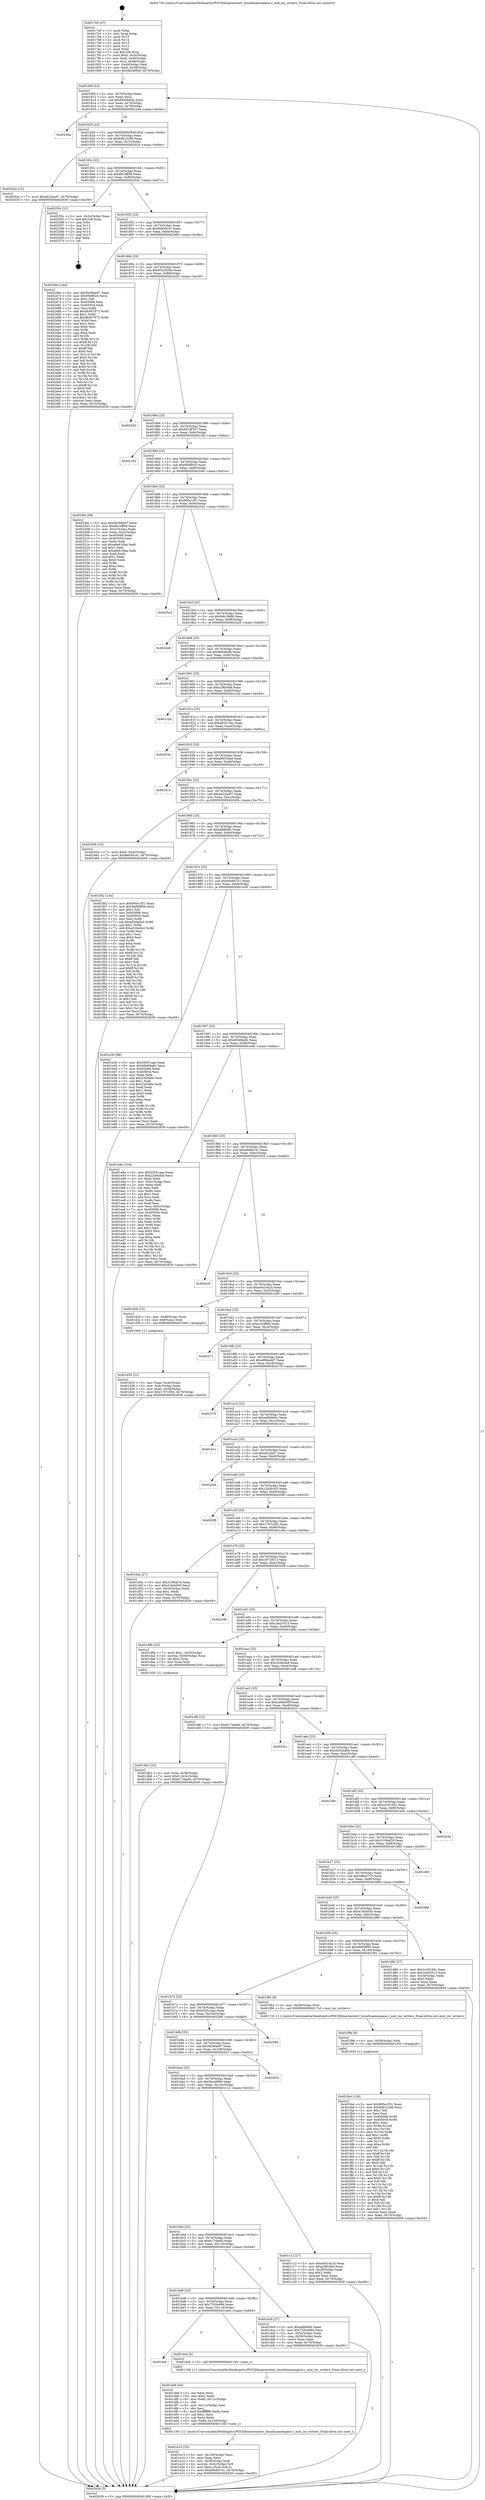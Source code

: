 digraph "0x4017e0" {
  label = "0x4017e0 (/mnt/c/Users/mathe/Desktop/tcc/POCII/binaries/extr_linuxfsnamespace.c_mnt_inc_writers_Final-ollvm.out::main(0))"
  labelloc = "t"
  node[shape=record]

  Entry [label="",width=0.3,height=0.3,shape=circle,fillcolor=black,style=filled]
  "0x40180f" [label="{
     0x40180f [23]\l
     | [instrs]\l
     &nbsp;&nbsp;0x40180f \<+3\>: mov -0x70(%rbp),%eax\l
     &nbsp;&nbsp;0x401812 \<+2\>: mov %eax,%ecx\l
     &nbsp;&nbsp;0x401814 \<+6\>: sub $0x845bb8d2,%ecx\l
     &nbsp;&nbsp;0x40181a \<+3\>: mov %eax,-0x74(%rbp)\l
     &nbsp;&nbsp;0x40181d \<+3\>: mov %ecx,-0x78(%rbp)\l
     &nbsp;&nbsp;0x401820 \<+6\>: je 000000000040244a \<main+0xc6a\>\l
  }"]
  "0x40244a" [label="{
     0x40244a\l
  }", style=dashed]
  "0x401826" [label="{
     0x401826 [22]\l
     | [instrs]\l
     &nbsp;&nbsp;0x401826 \<+5\>: jmp 000000000040182b \<main+0x4b\>\l
     &nbsp;&nbsp;0x40182b \<+3\>: mov -0x74(%rbp),%eax\l
     &nbsp;&nbsp;0x40182e \<+5\>: sub $0x84912c99,%eax\l
     &nbsp;&nbsp;0x401833 \<+3\>: mov %eax,-0x7c(%rbp)\l
     &nbsp;&nbsp;0x401836 \<+6\>: je 000000000040202e \<main+0x84e\>\l
  }"]
  Exit [label="",width=0.3,height=0.3,shape=circle,fillcolor=black,style=filled,peripheries=2]
  "0x40202e" [label="{
     0x40202e [12]\l
     | [instrs]\l
     &nbsp;&nbsp;0x40202e \<+7\>: movl $0xab22aa97,-0x70(%rbp)\l
     &nbsp;&nbsp;0x402035 \<+5\>: jmp 0000000000402639 \<main+0xe59\>\l
  }"]
  "0x40183c" [label="{
     0x40183c [22]\l
     | [instrs]\l
     &nbsp;&nbsp;0x40183c \<+5\>: jmp 0000000000401841 \<main+0x61\>\l
     &nbsp;&nbsp;0x401841 \<+3\>: mov -0x74(%rbp),%eax\l
     &nbsp;&nbsp;0x401844 \<+5\>: sub $0x8b1dff38,%eax\l
     &nbsp;&nbsp;0x401849 \<+3\>: mov %eax,-0x80(%rbp)\l
     &nbsp;&nbsp;0x40184c \<+6\>: je 000000000040255c \<main+0xd7c\>\l
  }"]
  "0x401fa4" [label="{
     0x401fa4 [138]\l
     | [instrs]\l
     &nbsp;&nbsp;0x401fa4 \<+5\>: mov $0x995e1f51,%eax\l
     &nbsp;&nbsp;0x401fa9 \<+5\>: mov $0x84912c99,%ecx\l
     &nbsp;&nbsp;0x401fae \<+2\>: mov $0x1,%dl\l
     &nbsp;&nbsp;0x401fb0 \<+2\>: xor %esi,%esi\l
     &nbsp;&nbsp;0x401fb2 \<+8\>: mov 0x405068,%r8d\l
     &nbsp;&nbsp;0x401fba \<+8\>: mov 0x405054,%r9d\l
     &nbsp;&nbsp;0x401fc2 \<+3\>: sub $0x1,%esi\l
     &nbsp;&nbsp;0x401fc5 \<+3\>: mov %r8d,%r10d\l
     &nbsp;&nbsp;0x401fc8 \<+3\>: add %esi,%r10d\l
     &nbsp;&nbsp;0x401fcb \<+4\>: imul %r10d,%r8d\l
     &nbsp;&nbsp;0x401fcf \<+4\>: and $0x1,%r8d\l
     &nbsp;&nbsp;0x401fd3 \<+4\>: cmp $0x0,%r8d\l
     &nbsp;&nbsp;0x401fd7 \<+4\>: sete %r11b\l
     &nbsp;&nbsp;0x401fdb \<+4\>: cmp $0xa,%r9d\l
     &nbsp;&nbsp;0x401fdf \<+3\>: setl %bl\l
     &nbsp;&nbsp;0x401fe2 \<+3\>: mov %r11b,%r14b\l
     &nbsp;&nbsp;0x401fe5 \<+4\>: xor $0xff,%r14b\l
     &nbsp;&nbsp;0x401fe9 \<+3\>: mov %bl,%r15b\l
     &nbsp;&nbsp;0x401fec \<+4\>: xor $0xff,%r15b\l
     &nbsp;&nbsp;0x401ff0 \<+3\>: xor $0x0,%dl\l
     &nbsp;&nbsp;0x401ff3 \<+3\>: mov %r14b,%r12b\l
     &nbsp;&nbsp;0x401ff6 \<+4\>: and $0x0,%r12b\l
     &nbsp;&nbsp;0x401ffa \<+3\>: and %dl,%r11b\l
     &nbsp;&nbsp;0x401ffd \<+3\>: mov %r15b,%r13b\l
     &nbsp;&nbsp;0x402000 \<+4\>: and $0x0,%r13b\l
     &nbsp;&nbsp;0x402004 \<+2\>: and %dl,%bl\l
     &nbsp;&nbsp;0x402006 \<+3\>: or %r11b,%r12b\l
     &nbsp;&nbsp;0x402009 \<+3\>: or %bl,%r13b\l
     &nbsp;&nbsp;0x40200c \<+3\>: xor %r13b,%r12b\l
     &nbsp;&nbsp;0x40200f \<+3\>: or %r15b,%r14b\l
     &nbsp;&nbsp;0x402012 \<+4\>: xor $0xff,%r14b\l
     &nbsp;&nbsp;0x402016 \<+3\>: or $0x0,%dl\l
     &nbsp;&nbsp;0x402019 \<+3\>: and %dl,%r14b\l
     &nbsp;&nbsp;0x40201c \<+3\>: or %r14b,%r12b\l
     &nbsp;&nbsp;0x40201f \<+4\>: test $0x1,%r12b\l
     &nbsp;&nbsp;0x402023 \<+3\>: cmovne %ecx,%eax\l
     &nbsp;&nbsp;0x402026 \<+3\>: mov %eax,-0x70(%rbp)\l
     &nbsp;&nbsp;0x402029 \<+5\>: jmp 0000000000402639 \<main+0xe59\>\l
  }"]
  "0x40255c" [label="{
     0x40255c [21]\l
     | [instrs]\l
     &nbsp;&nbsp;0x40255c \<+3\>: mov -0x2c(%rbp),%eax\l
     &nbsp;&nbsp;0x40255f \<+7\>: add $0x108,%rsp\l
     &nbsp;&nbsp;0x402566 \<+1\>: pop %rbx\l
     &nbsp;&nbsp;0x402567 \<+2\>: pop %r12\l
     &nbsp;&nbsp;0x402569 \<+2\>: pop %r13\l
     &nbsp;&nbsp;0x40256b \<+2\>: pop %r14\l
     &nbsp;&nbsp;0x40256d \<+2\>: pop %r15\l
     &nbsp;&nbsp;0x40256f \<+1\>: pop %rbp\l
     &nbsp;&nbsp;0x402570 \<+1\>: ret\l
  }"]
  "0x401852" [label="{
     0x401852 [25]\l
     | [instrs]\l
     &nbsp;&nbsp;0x401852 \<+5\>: jmp 0000000000401857 \<main+0x77\>\l
     &nbsp;&nbsp;0x401857 \<+3\>: mov -0x74(%rbp),%eax\l
     &nbsp;&nbsp;0x40185a \<+5\>: sub $0x8e930c41,%eax\l
     &nbsp;&nbsp;0x40185f \<+6\>: mov %eax,-0x84(%rbp)\l
     &nbsp;&nbsp;0x401865 \<+6\>: je 000000000040246e \<main+0xc8e\>\l
  }"]
  "0x401f9b" [label="{
     0x401f9b [9]\l
     | [instrs]\l
     &nbsp;&nbsp;0x401f9b \<+4\>: mov -0x58(%rbp),%rdi\l
     &nbsp;&nbsp;0x401f9f \<+5\>: call 0000000000401030 \<free@plt\>\l
     | [calls]\l
     &nbsp;&nbsp;0x401030 \{1\} (unknown)\l
  }"]
  "0x40246e" [label="{
     0x40246e [144]\l
     | [instrs]\l
     &nbsp;&nbsp;0x40246e \<+5\>: mov $0x5b584e97,%eax\l
     &nbsp;&nbsp;0x402473 \<+5\>: mov $0x95bff3c0,%ecx\l
     &nbsp;&nbsp;0x402478 \<+2\>: mov $0x1,%dl\l
     &nbsp;&nbsp;0x40247a \<+7\>: mov 0x405068,%esi\l
     &nbsp;&nbsp;0x402481 \<+7\>: mov 0x405054,%edi\l
     &nbsp;&nbsp;0x402488 \<+3\>: mov %esi,%r8d\l
     &nbsp;&nbsp;0x40248b \<+7\>: add $0x9b567973,%r8d\l
     &nbsp;&nbsp;0x402492 \<+4\>: sub $0x1,%r8d\l
     &nbsp;&nbsp;0x402496 \<+7\>: sub $0x9b567973,%r8d\l
     &nbsp;&nbsp;0x40249d \<+4\>: imul %r8d,%esi\l
     &nbsp;&nbsp;0x4024a1 \<+3\>: and $0x1,%esi\l
     &nbsp;&nbsp;0x4024a4 \<+3\>: cmp $0x0,%esi\l
     &nbsp;&nbsp;0x4024a7 \<+4\>: sete %r9b\l
     &nbsp;&nbsp;0x4024ab \<+3\>: cmp $0xa,%edi\l
     &nbsp;&nbsp;0x4024ae \<+4\>: setl %r10b\l
     &nbsp;&nbsp;0x4024b2 \<+3\>: mov %r9b,%r11b\l
     &nbsp;&nbsp;0x4024b5 \<+4\>: xor $0xff,%r11b\l
     &nbsp;&nbsp;0x4024b9 \<+3\>: mov %r10b,%bl\l
     &nbsp;&nbsp;0x4024bc \<+3\>: xor $0xff,%bl\l
     &nbsp;&nbsp;0x4024bf \<+3\>: xor $0x0,%dl\l
     &nbsp;&nbsp;0x4024c2 \<+3\>: mov %r11b,%r14b\l
     &nbsp;&nbsp;0x4024c5 \<+4\>: and $0x0,%r14b\l
     &nbsp;&nbsp;0x4024c9 \<+3\>: and %dl,%r9b\l
     &nbsp;&nbsp;0x4024cc \<+3\>: mov %bl,%r15b\l
     &nbsp;&nbsp;0x4024cf \<+4\>: and $0x0,%r15b\l
     &nbsp;&nbsp;0x4024d3 \<+3\>: and %dl,%r10b\l
     &nbsp;&nbsp;0x4024d6 \<+3\>: or %r9b,%r14b\l
     &nbsp;&nbsp;0x4024d9 \<+3\>: or %r10b,%r15b\l
     &nbsp;&nbsp;0x4024dc \<+3\>: xor %r15b,%r14b\l
     &nbsp;&nbsp;0x4024df \<+3\>: or %bl,%r11b\l
     &nbsp;&nbsp;0x4024e2 \<+4\>: xor $0xff,%r11b\l
     &nbsp;&nbsp;0x4024e6 \<+3\>: or $0x0,%dl\l
     &nbsp;&nbsp;0x4024e9 \<+3\>: and %dl,%r11b\l
     &nbsp;&nbsp;0x4024ec \<+3\>: or %r11b,%r14b\l
     &nbsp;&nbsp;0x4024ef \<+4\>: test $0x1,%r14b\l
     &nbsp;&nbsp;0x4024f3 \<+3\>: cmovne %ecx,%eax\l
     &nbsp;&nbsp;0x4024f6 \<+3\>: mov %eax,-0x70(%rbp)\l
     &nbsp;&nbsp;0x4024f9 \<+5\>: jmp 0000000000402639 \<main+0xe59\>\l
  }"]
  "0x40186b" [label="{
     0x40186b [25]\l
     | [instrs]\l
     &nbsp;&nbsp;0x40186b \<+5\>: jmp 0000000000401870 \<main+0x90\>\l
     &nbsp;&nbsp;0x401870 \<+3\>: mov -0x74(%rbp),%eax\l
     &nbsp;&nbsp;0x401873 \<+5\>: sub $0x9322929e,%eax\l
     &nbsp;&nbsp;0x401878 \<+6\>: mov %eax,-0x88(%rbp)\l
     &nbsp;&nbsp;0x40187e \<+6\>: je 0000000000402420 \<main+0xc40\>\l
  }"]
  "0x401e15" [label="{
     0x401e15 [33]\l
     | [instrs]\l
     &nbsp;&nbsp;0x401e15 \<+6\>: mov -0x120(%rbp),%ecx\l
     &nbsp;&nbsp;0x401e1b \<+3\>: imul %eax,%ecx\l
     &nbsp;&nbsp;0x401e1e \<+4\>: mov -0x58(%rbp),%rdi\l
     &nbsp;&nbsp;0x401e22 \<+4\>: movslq -0x5c(%rbp),%r8\l
     &nbsp;&nbsp;0x401e26 \<+4\>: mov %ecx,(%rdi,%r8,4)\l
     &nbsp;&nbsp;0x401e2a \<+7\>: movl $0xd0e8d741,-0x70(%rbp)\l
     &nbsp;&nbsp;0x401e31 \<+5\>: jmp 0000000000402639 \<main+0xe59\>\l
  }"]
  "0x402420" [label="{
     0x402420\l
  }", style=dashed]
  "0x401884" [label="{
     0x401884 [25]\l
     | [instrs]\l
     &nbsp;&nbsp;0x401884 \<+5\>: jmp 0000000000401889 \<main+0xa9\>\l
     &nbsp;&nbsp;0x401889 \<+3\>: mov -0x74(%rbp),%eax\l
     &nbsp;&nbsp;0x40188c \<+5\>: sub $0x941df7d7,%eax\l
     &nbsp;&nbsp;0x401891 \<+6\>: mov %eax,-0x8c(%rbp)\l
     &nbsp;&nbsp;0x401897 \<+6\>: je 0000000000402182 \<main+0x9a2\>\l
  }"]
  "0x401de9" [label="{
     0x401de9 [44]\l
     | [instrs]\l
     &nbsp;&nbsp;0x401de9 \<+2\>: xor %ecx,%ecx\l
     &nbsp;&nbsp;0x401deb \<+5\>: mov $0x2,%edx\l
     &nbsp;&nbsp;0x401df0 \<+6\>: mov %edx,-0x11c(%rbp)\l
     &nbsp;&nbsp;0x401df6 \<+1\>: cltd\l
     &nbsp;&nbsp;0x401df7 \<+6\>: mov -0x11c(%rbp),%esi\l
     &nbsp;&nbsp;0x401dfd \<+2\>: idiv %esi\l
     &nbsp;&nbsp;0x401dff \<+6\>: imul $0xfffffffe,%edx,%edx\l
     &nbsp;&nbsp;0x401e05 \<+3\>: sub $0x1,%ecx\l
     &nbsp;&nbsp;0x401e08 \<+2\>: sub %ecx,%edx\l
     &nbsp;&nbsp;0x401e0a \<+6\>: mov %edx,-0x120(%rbp)\l
     &nbsp;&nbsp;0x401e10 \<+5\>: call 0000000000401160 \<next_i\>\l
     | [calls]\l
     &nbsp;&nbsp;0x401160 \{1\} (/mnt/c/Users/mathe/Desktop/tcc/POCII/binaries/extr_linuxfsnamespace.c_mnt_inc_writers_Final-ollvm.out::next_i)\l
  }"]
  "0x402182" [label="{
     0x402182\l
  }", style=dashed]
  "0x40189d" [label="{
     0x40189d [25]\l
     | [instrs]\l
     &nbsp;&nbsp;0x40189d \<+5\>: jmp 00000000004018a2 \<main+0xc2\>\l
     &nbsp;&nbsp;0x4018a2 \<+3\>: mov -0x74(%rbp),%eax\l
     &nbsp;&nbsp;0x4018a5 \<+5\>: sub $0x95bff3c0,%eax\l
     &nbsp;&nbsp;0x4018aa \<+6\>: mov %eax,-0x90(%rbp)\l
     &nbsp;&nbsp;0x4018b0 \<+6\>: je 00000000004024fe \<main+0xd1e\>\l
  }"]
  "0x401bef" [label="{
     0x401bef\l
  }", style=dashed]
  "0x4024fe" [label="{
     0x4024fe [94]\l
     | [instrs]\l
     &nbsp;&nbsp;0x4024fe \<+5\>: mov $0x5b584e97,%eax\l
     &nbsp;&nbsp;0x402503 \<+5\>: mov $0x8b1dff38,%ecx\l
     &nbsp;&nbsp;0x402508 \<+3\>: mov -0x3c(%rbp),%edx\l
     &nbsp;&nbsp;0x40250b \<+3\>: mov %edx,-0x2c(%rbp)\l
     &nbsp;&nbsp;0x40250e \<+7\>: mov 0x405068,%edx\l
     &nbsp;&nbsp;0x402515 \<+7\>: mov 0x405054,%esi\l
     &nbsp;&nbsp;0x40251c \<+2\>: mov %edx,%edi\l
     &nbsp;&nbsp;0x40251e \<+6\>: sub $0xa8e616ba,%edi\l
     &nbsp;&nbsp;0x402524 \<+3\>: sub $0x1,%edi\l
     &nbsp;&nbsp;0x402527 \<+6\>: add $0xa8e616ba,%edi\l
     &nbsp;&nbsp;0x40252d \<+3\>: imul %edi,%edx\l
     &nbsp;&nbsp;0x402530 \<+3\>: and $0x1,%edx\l
     &nbsp;&nbsp;0x402533 \<+3\>: cmp $0x0,%edx\l
     &nbsp;&nbsp;0x402536 \<+4\>: sete %r8b\l
     &nbsp;&nbsp;0x40253a \<+3\>: cmp $0xa,%esi\l
     &nbsp;&nbsp;0x40253d \<+4\>: setl %r9b\l
     &nbsp;&nbsp;0x402541 \<+3\>: mov %r8b,%r10b\l
     &nbsp;&nbsp;0x402544 \<+3\>: and %r9b,%r10b\l
     &nbsp;&nbsp;0x402547 \<+3\>: xor %r9b,%r8b\l
     &nbsp;&nbsp;0x40254a \<+3\>: or %r8b,%r10b\l
     &nbsp;&nbsp;0x40254d \<+4\>: test $0x1,%r10b\l
     &nbsp;&nbsp;0x402551 \<+3\>: cmovne %ecx,%eax\l
     &nbsp;&nbsp;0x402554 \<+3\>: mov %eax,-0x70(%rbp)\l
     &nbsp;&nbsp;0x402557 \<+5\>: jmp 0000000000402639 \<main+0xe59\>\l
  }"]
  "0x4018b6" [label="{
     0x4018b6 [25]\l
     | [instrs]\l
     &nbsp;&nbsp;0x4018b6 \<+5\>: jmp 00000000004018bb \<main+0xdb\>\l
     &nbsp;&nbsp;0x4018bb \<+3\>: mov -0x74(%rbp),%eax\l
     &nbsp;&nbsp;0x4018be \<+5\>: sub $0x995e1f51,%eax\l
     &nbsp;&nbsp;0x4018c3 \<+6\>: mov %eax,-0x94(%rbp)\l
     &nbsp;&nbsp;0x4018c9 \<+6\>: je 00000000004025a2 \<main+0xdc2\>\l
  }"]
  "0x401de4" [label="{
     0x401de4 [5]\l
     | [instrs]\l
     &nbsp;&nbsp;0x401de4 \<+5\>: call 0000000000401160 \<next_i\>\l
     | [calls]\l
     &nbsp;&nbsp;0x401160 \{1\} (/mnt/c/Users/mathe/Desktop/tcc/POCII/binaries/extr_linuxfsnamespace.c_mnt_inc_writers_Final-ollvm.out::next_i)\l
  }"]
  "0x4025a2" [label="{
     0x4025a2\l
  }", style=dashed]
  "0x4018cf" [label="{
     0x4018cf [25]\l
     | [instrs]\l
     &nbsp;&nbsp;0x4018cf \<+5\>: jmp 00000000004018d4 \<main+0xf4\>\l
     &nbsp;&nbsp;0x4018d4 \<+3\>: mov -0x74(%rbp),%eax\l
     &nbsp;&nbsp;0x4018d7 \<+5\>: sub $0x9dc186fd,%eax\l
     &nbsp;&nbsp;0x4018dc \<+6\>: mov %eax,-0x98(%rbp)\l
     &nbsp;&nbsp;0x4018e2 \<+6\>: je 00000000004022e9 \<main+0xb09\>\l
  }"]
  "0x401bd6" [label="{
     0x401bd6 [25]\l
     | [instrs]\l
     &nbsp;&nbsp;0x401bd6 \<+5\>: jmp 0000000000401bdb \<main+0x3fb\>\l
     &nbsp;&nbsp;0x401bdb \<+3\>: mov -0x74(%rbp),%eax\l
     &nbsp;&nbsp;0x401bde \<+5\>: sub $0x7320e084,%eax\l
     &nbsp;&nbsp;0x401be3 \<+6\>: mov %eax,-0x114(%rbp)\l
     &nbsp;&nbsp;0x401be9 \<+6\>: je 0000000000401de4 \<main+0x604\>\l
  }"]
  "0x4022e9" [label="{
     0x4022e9\l
  }", style=dashed]
  "0x4018e8" [label="{
     0x4018e8 [25]\l
     | [instrs]\l
     &nbsp;&nbsp;0x4018e8 \<+5\>: jmp 00000000004018ed \<main+0x10d\>\l
     &nbsp;&nbsp;0x4018ed \<+3\>: mov -0x74(%rbp),%eax\l
     &nbsp;&nbsp;0x4018f0 \<+5\>: sub $0x9e946afb,%eax\l
     &nbsp;&nbsp;0x4018f5 \<+6\>: mov %eax,-0x9c(%rbp)\l
     &nbsp;&nbsp;0x4018fb \<+6\>: je 0000000000402619 \<main+0xe39\>\l
  }"]
  "0x401dc9" [label="{
     0x401dc9 [27]\l
     | [instrs]\l
     &nbsp;&nbsp;0x401dc9 \<+5\>: mov $0xafd86dfc,%eax\l
     &nbsp;&nbsp;0x401dce \<+5\>: mov $0x7320e084,%ecx\l
     &nbsp;&nbsp;0x401dd3 \<+3\>: mov -0x5c(%rbp),%edx\l
     &nbsp;&nbsp;0x401dd6 \<+3\>: cmp -0x50(%rbp),%edx\l
     &nbsp;&nbsp;0x401dd9 \<+3\>: cmovl %ecx,%eax\l
     &nbsp;&nbsp;0x401ddc \<+3\>: mov %eax,-0x70(%rbp)\l
     &nbsp;&nbsp;0x401ddf \<+5\>: jmp 0000000000402639 \<main+0xe59\>\l
  }"]
  "0x402619" [label="{
     0x402619\l
  }", style=dashed]
  "0x401901" [label="{
     0x401901 [25]\l
     | [instrs]\l
     &nbsp;&nbsp;0x401901 \<+5\>: jmp 0000000000401906 \<main+0x126\>\l
     &nbsp;&nbsp;0x401906 \<+3\>: mov -0x74(%rbp),%eax\l
     &nbsp;&nbsp;0x401909 \<+5\>: sub $0xa2f6c9a9,%eax\l
     &nbsp;&nbsp;0x40190e \<+6\>: mov %eax,-0xa0(%rbp)\l
     &nbsp;&nbsp;0x401914 \<+6\>: je 0000000000401c2d \<main+0x44d\>\l
  }"]
  "0x401db2" [label="{
     0x401db2 [23]\l
     | [instrs]\l
     &nbsp;&nbsp;0x401db2 \<+4\>: mov %rax,-0x58(%rbp)\l
     &nbsp;&nbsp;0x401db6 \<+7\>: movl $0x0,-0x5c(%rbp)\l
     &nbsp;&nbsp;0x401dbd \<+7\>: movl $0x617deef4,-0x70(%rbp)\l
     &nbsp;&nbsp;0x401dc4 \<+5\>: jmp 0000000000402639 \<main+0xe59\>\l
  }"]
  "0x401c2d" [label="{
     0x401c2d\l
  }", style=dashed]
  "0x40191a" [label="{
     0x40191a [25]\l
     | [instrs]\l
     &nbsp;&nbsp;0x40191a \<+5\>: jmp 000000000040191f \<main+0x13f\>\l
     &nbsp;&nbsp;0x40191f \<+3\>: mov -0x74(%rbp),%eax\l
     &nbsp;&nbsp;0x401922 \<+5\>: sub $0xa83513ec,%eax\l
     &nbsp;&nbsp;0x401927 \<+6\>: mov %eax,-0xa4(%rbp)\l
     &nbsp;&nbsp;0x40192d \<+6\>: je 000000000040203a \<main+0x85a\>\l
  }"]
  "0x401d35" [label="{
     0x401d35 [21]\l
     | [instrs]\l
     &nbsp;&nbsp;0x401d35 \<+3\>: mov %eax,-0x4c(%rbp)\l
     &nbsp;&nbsp;0x401d38 \<+3\>: mov -0x4c(%rbp),%eax\l
     &nbsp;&nbsp;0x401d3b \<+3\>: mov %eax,-0x34(%rbp)\l
     &nbsp;&nbsp;0x401d3e \<+7\>: movl $0x1707c592,-0x70(%rbp)\l
     &nbsp;&nbsp;0x401d45 \<+5\>: jmp 0000000000402639 \<main+0xe59\>\l
  }"]
  "0x40203a" [label="{
     0x40203a\l
  }", style=dashed]
  "0x401933" [label="{
     0x401933 [25]\l
     | [instrs]\l
     &nbsp;&nbsp;0x401933 \<+5\>: jmp 0000000000401938 \<main+0x158\>\l
     &nbsp;&nbsp;0x401938 \<+3\>: mov -0x74(%rbp),%eax\l
     &nbsp;&nbsp;0x40193b \<+5\>: sub $0xa9653baa,%eax\l
     &nbsp;&nbsp;0x401940 \<+6\>: mov %eax,-0xa8(%rbp)\l
     &nbsp;&nbsp;0x401946 \<+6\>: je 0000000000402414 \<main+0xc34\>\l
  }"]
  "0x4017e0" [label="{
     0x4017e0 [47]\l
     | [instrs]\l
     &nbsp;&nbsp;0x4017e0 \<+1\>: push %rbp\l
     &nbsp;&nbsp;0x4017e1 \<+3\>: mov %rsp,%rbp\l
     &nbsp;&nbsp;0x4017e4 \<+2\>: push %r15\l
     &nbsp;&nbsp;0x4017e6 \<+2\>: push %r14\l
     &nbsp;&nbsp;0x4017e8 \<+2\>: push %r13\l
     &nbsp;&nbsp;0x4017ea \<+2\>: push %r12\l
     &nbsp;&nbsp;0x4017ec \<+1\>: push %rbx\l
     &nbsp;&nbsp;0x4017ed \<+7\>: sub $0x108,%rsp\l
     &nbsp;&nbsp;0x4017f4 \<+7\>: movl $0x0,-0x3c(%rbp)\l
     &nbsp;&nbsp;0x4017fb \<+3\>: mov %edi,-0x40(%rbp)\l
     &nbsp;&nbsp;0x4017fe \<+4\>: mov %rsi,-0x48(%rbp)\l
     &nbsp;&nbsp;0x401802 \<+3\>: mov -0x40(%rbp),%edi\l
     &nbsp;&nbsp;0x401805 \<+3\>: mov %edi,-0x38(%rbp)\l
     &nbsp;&nbsp;0x401808 \<+7\>: movl $0x5bc46f0d,-0x70(%rbp)\l
  }"]
  "0x402414" [label="{
     0x402414\l
  }", style=dashed]
  "0x40194c" [label="{
     0x40194c [25]\l
     | [instrs]\l
     &nbsp;&nbsp;0x40194c \<+5\>: jmp 0000000000401951 \<main+0x171\>\l
     &nbsp;&nbsp;0x401951 \<+3\>: mov -0x74(%rbp),%eax\l
     &nbsp;&nbsp;0x401954 \<+5\>: sub $0xab22aa97,%eax\l
     &nbsp;&nbsp;0x401959 \<+6\>: mov %eax,-0xac(%rbp)\l
     &nbsp;&nbsp;0x40195f \<+6\>: je 000000000040245b \<main+0xc7b\>\l
  }"]
  "0x402639" [label="{
     0x402639 [5]\l
     | [instrs]\l
     &nbsp;&nbsp;0x402639 \<+5\>: jmp 000000000040180f \<main+0x2f\>\l
  }"]
  "0x40245b" [label="{
     0x40245b [19]\l
     | [instrs]\l
     &nbsp;&nbsp;0x40245b \<+7\>: movl $0x0,-0x3c(%rbp)\l
     &nbsp;&nbsp;0x402462 \<+7\>: movl $0x8e930c41,-0x70(%rbp)\l
     &nbsp;&nbsp;0x402469 \<+5\>: jmp 0000000000402639 \<main+0xe59\>\l
  }"]
  "0x401965" [label="{
     0x401965 [25]\l
     | [instrs]\l
     &nbsp;&nbsp;0x401965 \<+5\>: jmp 000000000040196a \<main+0x18a\>\l
     &nbsp;&nbsp;0x40196a \<+3\>: mov -0x74(%rbp),%eax\l
     &nbsp;&nbsp;0x40196d \<+5\>: sub $0xafd86dfc,%eax\l
     &nbsp;&nbsp;0x401972 \<+6\>: mov %eax,-0xb0(%rbp)\l
     &nbsp;&nbsp;0x401978 \<+6\>: je 0000000000401f02 \<main+0x722\>\l
  }"]
  "0x401bbd" [label="{
     0x401bbd [25]\l
     | [instrs]\l
     &nbsp;&nbsp;0x401bbd \<+5\>: jmp 0000000000401bc2 \<main+0x3e2\>\l
     &nbsp;&nbsp;0x401bc2 \<+3\>: mov -0x74(%rbp),%eax\l
     &nbsp;&nbsp;0x401bc5 \<+5\>: sub $0x617deef4,%eax\l
     &nbsp;&nbsp;0x401bca \<+6\>: mov %eax,-0x110(%rbp)\l
     &nbsp;&nbsp;0x401bd0 \<+6\>: je 0000000000401dc9 \<main+0x5e9\>\l
  }"]
  "0x401f02" [label="{
     0x401f02 [144]\l
     | [instrs]\l
     &nbsp;&nbsp;0x401f02 \<+5\>: mov $0x995e1f51,%eax\l
     &nbsp;&nbsp;0x401f07 \<+5\>: mov $0x4b809f5d,%ecx\l
     &nbsp;&nbsp;0x401f0c \<+2\>: mov $0x1,%dl\l
     &nbsp;&nbsp;0x401f0e \<+7\>: mov 0x405068,%esi\l
     &nbsp;&nbsp;0x401f15 \<+7\>: mov 0x405054,%edi\l
     &nbsp;&nbsp;0x401f1c \<+3\>: mov %esi,%r8d\l
     &nbsp;&nbsp;0x401f1f \<+7\>: sub $0xa526a5e2,%r8d\l
     &nbsp;&nbsp;0x401f26 \<+4\>: sub $0x1,%r8d\l
     &nbsp;&nbsp;0x401f2a \<+7\>: add $0xa526a5e2,%r8d\l
     &nbsp;&nbsp;0x401f31 \<+4\>: imul %r8d,%esi\l
     &nbsp;&nbsp;0x401f35 \<+3\>: and $0x1,%esi\l
     &nbsp;&nbsp;0x401f38 \<+3\>: cmp $0x0,%esi\l
     &nbsp;&nbsp;0x401f3b \<+4\>: sete %r9b\l
     &nbsp;&nbsp;0x401f3f \<+3\>: cmp $0xa,%edi\l
     &nbsp;&nbsp;0x401f42 \<+4\>: setl %r10b\l
     &nbsp;&nbsp;0x401f46 \<+3\>: mov %r9b,%r11b\l
     &nbsp;&nbsp;0x401f49 \<+4\>: xor $0xff,%r11b\l
     &nbsp;&nbsp;0x401f4d \<+3\>: mov %r10b,%bl\l
     &nbsp;&nbsp;0x401f50 \<+3\>: xor $0xff,%bl\l
     &nbsp;&nbsp;0x401f53 \<+3\>: xor $0x1,%dl\l
     &nbsp;&nbsp;0x401f56 \<+3\>: mov %r11b,%r14b\l
     &nbsp;&nbsp;0x401f59 \<+4\>: and $0xff,%r14b\l
     &nbsp;&nbsp;0x401f5d \<+3\>: and %dl,%r9b\l
     &nbsp;&nbsp;0x401f60 \<+3\>: mov %bl,%r15b\l
     &nbsp;&nbsp;0x401f63 \<+4\>: and $0xff,%r15b\l
     &nbsp;&nbsp;0x401f67 \<+3\>: and %dl,%r10b\l
     &nbsp;&nbsp;0x401f6a \<+3\>: or %r9b,%r14b\l
     &nbsp;&nbsp;0x401f6d \<+3\>: or %r10b,%r15b\l
     &nbsp;&nbsp;0x401f70 \<+3\>: xor %r15b,%r14b\l
     &nbsp;&nbsp;0x401f73 \<+3\>: or %bl,%r11b\l
     &nbsp;&nbsp;0x401f76 \<+4\>: xor $0xff,%r11b\l
     &nbsp;&nbsp;0x401f7a \<+3\>: or $0x1,%dl\l
     &nbsp;&nbsp;0x401f7d \<+3\>: and %dl,%r11b\l
     &nbsp;&nbsp;0x401f80 \<+3\>: or %r11b,%r14b\l
     &nbsp;&nbsp;0x401f83 \<+4\>: test $0x1,%r14b\l
     &nbsp;&nbsp;0x401f87 \<+3\>: cmovne %ecx,%eax\l
     &nbsp;&nbsp;0x401f8a \<+3\>: mov %eax,-0x70(%rbp)\l
     &nbsp;&nbsp;0x401f8d \<+5\>: jmp 0000000000402639 \<main+0xe59\>\l
  }"]
  "0x40197e" [label="{
     0x40197e [25]\l
     | [instrs]\l
     &nbsp;&nbsp;0x40197e \<+5\>: jmp 0000000000401983 \<main+0x1a3\>\l
     &nbsp;&nbsp;0x401983 \<+3\>: mov -0x74(%rbp),%eax\l
     &nbsp;&nbsp;0x401986 \<+5\>: sub $0xd0e8d741,%eax\l
     &nbsp;&nbsp;0x40198b \<+6\>: mov %eax,-0xb4(%rbp)\l
     &nbsp;&nbsp;0x401991 \<+6\>: je 0000000000401e36 \<main+0x656\>\l
  }"]
  "0x401c12" [label="{
     0x401c12 [27]\l
     | [instrs]\l
     &nbsp;&nbsp;0x401c12 \<+5\>: mov $0xe0414a1b,%eax\l
     &nbsp;&nbsp;0x401c17 \<+5\>: mov $0xa2f6c9a9,%ecx\l
     &nbsp;&nbsp;0x401c1c \<+3\>: mov -0x38(%rbp),%edx\l
     &nbsp;&nbsp;0x401c1f \<+3\>: cmp $0x2,%edx\l
     &nbsp;&nbsp;0x401c22 \<+3\>: cmovne %ecx,%eax\l
     &nbsp;&nbsp;0x401c25 \<+3\>: mov %eax,-0x70(%rbp)\l
     &nbsp;&nbsp;0x401c28 \<+5\>: jmp 0000000000402639 \<main+0xe59\>\l
  }"]
  "0x401e36" [label="{
     0x401e36 [88]\l
     | [instrs]\l
     &nbsp;&nbsp;0x401e36 \<+5\>: mov $0x55051aae,%eax\l
     &nbsp;&nbsp;0x401e3b \<+5\>: mov $0xd5b69a82,%ecx\l
     &nbsp;&nbsp;0x401e40 \<+7\>: mov 0x405068,%edx\l
     &nbsp;&nbsp;0x401e47 \<+7\>: mov 0x405054,%esi\l
     &nbsp;&nbsp;0x401e4e \<+2\>: mov %edx,%edi\l
     &nbsp;&nbsp;0x401e50 \<+6\>: add $0x23e5fafe,%edi\l
     &nbsp;&nbsp;0x401e56 \<+3\>: sub $0x1,%edi\l
     &nbsp;&nbsp;0x401e59 \<+6\>: sub $0x23e5fafe,%edi\l
     &nbsp;&nbsp;0x401e5f \<+3\>: imul %edi,%edx\l
     &nbsp;&nbsp;0x401e62 \<+3\>: and $0x1,%edx\l
     &nbsp;&nbsp;0x401e65 \<+3\>: cmp $0x0,%edx\l
     &nbsp;&nbsp;0x401e68 \<+4\>: sete %r8b\l
     &nbsp;&nbsp;0x401e6c \<+3\>: cmp $0xa,%esi\l
     &nbsp;&nbsp;0x401e6f \<+4\>: setl %r9b\l
     &nbsp;&nbsp;0x401e73 \<+3\>: mov %r8b,%r10b\l
     &nbsp;&nbsp;0x401e76 \<+3\>: and %r9b,%r10b\l
     &nbsp;&nbsp;0x401e79 \<+3\>: xor %r9b,%r8b\l
     &nbsp;&nbsp;0x401e7c \<+3\>: or %r8b,%r10b\l
     &nbsp;&nbsp;0x401e7f \<+4\>: test $0x1,%r10b\l
     &nbsp;&nbsp;0x401e83 \<+3\>: cmovne %ecx,%eax\l
     &nbsp;&nbsp;0x401e86 \<+3\>: mov %eax,-0x70(%rbp)\l
     &nbsp;&nbsp;0x401e89 \<+5\>: jmp 0000000000402639 \<main+0xe59\>\l
  }"]
  "0x401997" [label="{
     0x401997 [25]\l
     | [instrs]\l
     &nbsp;&nbsp;0x401997 \<+5\>: jmp 000000000040199c \<main+0x1bc\>\l
     &nbsp;&nbsp;0x40199c \<+3\>: mov -0x74(%rbp),%eax\l
     &nbsp;&nbsp;0x40199f \<+5\>: sub $0xd5b69a82,%eax\l
     &nbsp;&nbsp;0x4019a4 \<+6\>: mov %eax,-0xb8(%rbp)\l
     &nbsp;&nbsp;0x4019aa \<+6\>: je 0000000000401e8e \<main+0x6ae\>\l
  }"]
  "0x401ba4" [label="{
     0x401ba4 [25]\l
     | [instrs]\l
     &nbsp;&nbsp;0x401ba4 \<+5\>: jmp 0000000000401ba9 \<main+0x3c9\>\l
     &nbsp;&nbsp;0x401ba9 \<+3\>: mov -0x74(%rbp),%eax\l
     &nbsp;&nbsp;0x401bac \<+5\>: sub $0x5bc46f0d,%eax\l
     &nbsp;&nbsp;0x401bb1 \<+6\>: mov %eax,-0x10c(%rbp)\l
     &nbsp;&nbsp;0x401bb7 \<+6\>: je 0000000000401c12 \<main+0x432\>\l
  }"]
  "0x401e8e" [label="{
     0x401e8e [104]\l
     | [instrs]\l
     &nbsp;&nbsp;0x401e8e \<+5\>: mov $0x55051aae,%eax\l
     &nbsp;&nbsp;0x401e93 \<+5\>: mov $0x22d4cfa4,%ecx\l
     &nbsp;&nbsp;0x401e98 \<+2\>: xor %edx,%edx\l
     &nbsp;&nbsp;0x401e9a \<+3\>: mov -0x5c(%rbp),%esi\l
     &nbsp;&nbsp;0x401e9d \<+2\>: mov %edx,%edi\l
     &nbsp;&nbsp;0x401e9f \<+2\>: sub %esi,%edi\l
     &nbsp;&nbsp;0x401ea1 \<+2\>: mov %edx,%esi\l
     &nbsp;&nbsp;0x401ea3 \<+3\>: sub $0x1,%esi\l
     &nbsp;&nbsp;0x401ea6 \<+2\>: add %esi,%edi\l
     &nbsp;&nbsp;0x401ea8 \<+2\>: mov %edx,%esi\l
     &nbsp;&nbsp;0x401eaa \<+2\>: sub %edi,%esi\l
     &nbsp;&nbsp;0x401eac \<+3\>: mov %esi,-0x5c(%rbp)\l
     &nbsp;&nbsp;0x401eaf \<+7\>: mov 0x405068,%esi\l
     &nbsp;&nbsp;0x401eb6 \<+7\>: mov 0x405054,%edi\l
     &nbsp;&nbsp;0x401ebd \<+3\>: sub $0x1,%edx\l
     &nbsp;&nbsp;0x401ec0 \<+3\>: mov %esi,%r8d\l
     &nbsp;&nbsp;0x401ec3 \<+3\>: add %edx,%r8d\l
     &nbsp;&nbsp;0x401ec6 \<+4\>: imul %r8d,%esi\l
     &nbsp;&nbsp;0x401eca \<+3\>: and $0x1,%esi\l
     &nbsp;&nbsp;0x401ecd \<+3\>: cmp $0x0,%esi\l
     &nbsp;&nbsp;0x401ed0 \<+4\>: sete %r9b\l
     &nbsp;&nbsp;0x401ed4 \<+3\>: cmp $0xa,%edi\l
     &nbsp;&nbsp;0x401ed7 \<+4\>: setl %r10b\l
     &nbsp;&nbsp;0x401edb \<+3\>: mov %r9b,%r11b\l
     &nbsp;&nbsp;0x401ede \<+3\>: and %r10b,%r11b\l
     &nbsp;&nbsp;0x401ee1 \<+3\>: xor %r10b,%r9b\l
     &nbsp;&nbsp;0x401ee4 \<+3\>: or %r9b,%r11b\l
     &nbsp;&nbsp;0x401ee7 \<+4\>: test $0x1,%r11b\l
     &nbsp;&nbsp;0x401eeb \<+3\>: cmovne %ecx,%eax\l
     &nbsp;&nbsp;0x401eee \<+3\>: mov %eax,-0x70(%rbp)\l
     &nbsp;&nbsp;0x401ef1 \<+5\>: jmp 0000000000402639 \<main+0xe59\>\l
  }"]
  "0x4019b0" [label="{
     0x4019b0 [25]\l
     | [instrs]\l
     &nbsp;&nbsp;0x4019b0 \<+5\>: jmp 00000000004019b5 \<main+0x1d5\>\l
     &nbsp;&nbsp;0x4019b5 \<+3\>: mov -0x74(%rbp),%eax\l
     &nbsp;&nbsp;0x4019b8 \<+5\>: sub $0xdde8e141,%eax\l
     &nbsp;&nbsp;0x4019bd \<+6\>: mov %eax,-0xbc(%rbp)\l
     &nbsp;&nbsp;0x4019c3 \<+6\>: je 00000000004025c0 \<main+0xde0\>\l
  }"]
  "0x402632" [label="{
     0x402632\l
  }", style=dashed]
  "0x4025c0" [label="{
     0x4025c0\l
  }", style=dashed]
  "0x4019c9" [label="{
     0x4019c9 [25]\l
     | [instrs]\l
     &nbsp;&nbsp;0x4019c9 \<+5\>: jmp 00000000004019ce \<main+0x1ee\>\l
     &nbsp;&nbsp;0x4019ce \<+3\>: mov -0x74(%rbp),%eax\l
     &nbsp;&nbsp;0x4019d1 \<+5\>: sub $0xe0414a1b,%eax\l
     &nbsp;&nbsp;0x4019d6 \<+6\>: mov %eax,-0xc0(%rbp)\l
     &nbsp;&nbsp;0x4019dc \<+6\>: je 0000000000401d28 \<main+0x548\>\l
  }"]
  "0x401b8b" [label="{
     0x401b8b [25]\l
     | [instrs]\l
     &nbsp;&nbsp;0x401b8b \<+5\>: jmp 0000000000401b90 \<main+0x3b0\>\l
     &nbsp;&nbsp;0x401b90 \<+3\>: mov -0x74(%rbp),%eax\l
     &nbsp;&nbsp;0x401b93 \<+5\>: sub $0x5b584e97,%eax\l
     &nbsp;&nbsp;0x401b98 \<+6\>: mov %eax,-0x108(%rbp)\l
     &nbsp;&nbsp;0x401b9e \<+6\>: je 0000000000402632 \<main+0xe52\>\l
  }"]
  "0x401d28" [label="{
     0x401d28 [13]\l
     | [instrs]\l
     &nbsp;&nbsp;0x401d28 \<+4\>: mov -0x48(%rbp),%rax\l
     &nbsp;&nbsp;0x401d2c \<+4\>: mov 0x8(%rax),%rdi\l
     &nbsp;&nbsp;0x401d30 \<+5\>: call 0000000000401060 \<atoi@plt\>\l
     | [calls]\l
     &nbsp;&nbsp;0x401060 \{1\} (unknown)\l
  }"]
  "0x4019e2" [label="{
     0x4019e2 [25]\l
     | [instrs]\l
     &nbsp;&nbsp;0x4019e2 \<+5\>: jmp 00000000004019e7 \<main+0x207\>\l
     &nbsp;&nbsp;0x4019e7 \<+3\>: mov -0x74(%rbp),%eax\l
     &nbsp;&nbsp;0x4019ea \<+5\>: sub $0xe1d3ff4d,%eax\l
     &nbsp;&nbsp;0x4019ef \<+6\>: mov %eax,-0xc4(%rbp)\l
     &nbsp;&nbsp;0x4019f5 \<+6\>: je 0000000000402571 \<main+0xd91\>\l
  }"]
  "0x402589" [label="{
     0x402589\l
  }", style=dashed]
  "0x402571" [label="{
     0x402571\l
  }", style=dashed]
  "0x4019fb" [label="{
     0x4019fb [25]\l
     | [instrs]\l
     &nbsp;&nbsp;0x4019fb \<+5\>: jmp 0000000000401a00 \<main+0x220\>\l
     &nbsp;&nbsp;0x401a00 \<+3\>: mov -0x74(%rbp),%eax\l
     &nbsp;&nbsp;0x401a03 \<+5\>: sub $0xe98bedd7,%eax\l
     &nbsp;&nbsp;0x401a08 \<+6\>: mov %eax,-0xc8(%rbp)\l
     &nbsp;&nbsp;0x401a0e \<+6\>: je 0000000000402379 \<main+0xb99\>\l
  }"]
  "0x401b72" [label="{
     0x401b72 [25]\l
     | [instrs]\l
     &nbsp;&nbsp;0x401b72 \<+5\>: jmp 0000000000401b77 \<main+0x397\>\l
     &nbsp;&nbsp;0x401b77 \<+3\>: mov -0x74(%rbp),%eax\l
     &nbsp;&nbsp;0x401b7a \<+5\>: sub $0x55051aae,%eax\l
     &nbsp;&nbsp;0x401b7f \<+6\>: mov %eax,-0x104(%rbp)\l
     &nbsp;&nbsp;0x401b85 \<+6\>: je 0000000000402589 \<main+0xda9\>\l
  }"]
  "0x402379" [label="{
     0x402379\l
  }", style=dashed]
  "0x401a14" [label="{
     0x401a14 [25]\l
     | [instrs]\l
     &nbsp;&nbsp;0x401a14 \<+5\>: jmp 0000000000401a19 \<main+0x239\>\l
     &nbsp;&nbsp;0x401a19 \<+3\>: mov -0x74(%rbp),%eax\l
     &nbsp;&nbsp;0x401a1c \<+5\>: sub $0xee80bb61,%eax\l
     &nbsp;&nbsp;0x401a21 \<+6\>: mov %eax,-0xcc(%rbp)\l
     &nbsp;&nbsp;0x401a27 \<+6\>: je 0000000000401d1c \<main+0x53c\>\l
  }"]
  "0x401f92" [label="{
     0x401f92 [9]\l
     | [instrs]\l
     &nbsp;&nbsp;0x401f92 \<+4\>: mov -0x58(%rbp),%rdi\l
     &nbsp;&nbsp;0x401f96 \<+5\>: call 00000000004017c0 \<mnt_inc_writers\>\l
     | [calls]\l
     &nbsp;&nbsp;0x4017c0 \{1\} (/mnt/c/Users/mathe/Desktop/tcc/POCII/binaries/extr_linuxfsnamespace.c_mnt_inc_writers_Final-ollvm.out::mnt_inc_writers)\l
  }"]
  "0x401d1c" [label="{
     0x401d1c\l
  }", style=dashed]
  "0x401a2d" [label="{
     0x401a2d [25]\l
     | [instrs]\l
     &nbsp;&nbsp;0x401a2d \<+5\>: jmp 0000000000401a32 \<main+0x252\>\l
     &nbsp;&nbsp;0x401a32 \<+3\>: mov -0x74(%rbp),%eax\l
     &nbsp;&nbsp;0x401a35 \<+5\>: sub $0xeb23ab7,%eax\l
     &nbsp;&nbsp;0x401a3a \<+6\>: mov %eax,-0xd0(%rbp)\l
     &nbsp;&nbsp;0x401a40 \<+6\>: je 00000000004022dd \<main+0xafd\>\l
  }"]
  "0x401b59" [label="{
     0x401b59 [25]\l
     | [instrs]\l
     &nbsp;&nbsp;0x401b59 \<+5\>: jmp 0000000000401b5e \<main+0x37e\>\l
     &nbsp;&nbsp;0x401b5e \<+3\>: mov -0x74(%rbp),%eax\l
     &nbsp;&nbsp;0x401b61 \<+5\>: sub $0x4b809f5d,%eax\l
     &nbsp;&nbsp;0x401b66 \<+6\>: mov %eax,-0x100(%rbp)\l
     &nbsp;&nbsp;0x401b6c \<+6\>: je 0000000000401f92 \<main+0x7b2\>\l
  }"]
  "0x4022dd" [label="{
     0x4022dd\l
  }", style=dashed]
  "0x401a46" [label="{
     0x401a46 [25]\l
     | [instrs]\l
     &nbsp;&nbsp;0x401a46 \<+5\>: jmp 0000000000401a4b \<main+0x26b\>\l
     &nbsp;&nbsp;0x401a4b \<+3\>: mov -0x74(%rbp),%eax\l
     &nbsp;&nbsp;0x401a4e \<+5\>: sub $0x12e3b3c5,%eax\l
     &nbsp;&nbsp;0x401a53 \<+6\>: mov %eax,-0xd4(%rbp)\l
     &nbsp;&nbsp;0x401a59 \<+6\>: je 00000000004020f8 \<main+0x918\>\l
  }"]
  "0x401d80" [label="{
     0x401d80 [27]\l
     | [instrs]\l
     &nbsp;&nbsp;0x401d80 \<+5\>: mov $0x2c20165c,%eax\l
     &nbsp;&nbsp;0x401d85 \<+5\>: mov $0x1be33513,%ecx\l
     &nbsp;&nbsp;0x401d8a \<+3\>: mov -0x34(%rbp),%edx\l
     &nbsp;&nbsp;0x401d8d \<+3\>: cmp $0x0,%edx\l
     &nbsp;&nbsp;0x401d90 \<+3\>: cmove %ecx,%eax\l
     &nbsp;&nbsp;0x401d93 \<+3\>: mov %eax,-0x70(%rbp)\l
     &nbsp;&nbsp;0x401d96 \<+5\>: jmp 0000000000402639 \<main+0xe59\>\l
  }"]
  "0x4020f8" [label="{
     0x4020f8\l
  }", style=dashed]
  "0x401a5f" [label="{
     0x401a5f [25]\l
     | [instrs]\l
     &nbsp;&nbsp;0x401a5f \<+5\>: jmp 0000000000401a64 \<main+0x284\>\l
     &nbsp;&nbsp;0x401a64 \<+3\>: mov -0x74(%rbp),%eax\l
     &nbsp;&nbsp;0x401a67 \<+5\>: sub $0x1707c592,%eax\l
     &nbsp;&nbsp;0x401a6c \<+6\>: mov %eax,-0xd8(%rbp)\l
     &nbsp;&nbsp;0x401a72 \<+6\>: je 0000000000401d4a \<main+0x56a\>\l
  }"]
  "0x401b40" [label="{
     0x401b40 [25]\l
     | [instrs]\l
     &nbsp;&nbsp;0x401b40 \<+5\>: jmp 0000000000401b45 \<main+0x365\>\l
     &nbsp;&nbsp;0x401b45 \<+3\>: mov -0x74(%rbp),%eax\l
     &nbsp;&nbsp;0x401b48 \<+5\>: sub $0x418cb930,%eax\l
     &nbsp;&nbsp;0x401b4d \<+6\>: mov %eax,-0xfc(%rbp)\l
     &nbsp;&nbsp;0x401b53 \<+6\>: je 0000000000401d80 \<main+0x5a0\>\l
  }"]
  "0x401d4a" [label="{
     0x401d4a [27]\l
     | [instrs]\l
     &nbsp;&nbsp;0x401d4a \<+5\>: mov $0x3106af18,%eax\l
     &nbsp;&nbsp;0x401d4f \<+5\>: mov $0x418cb930,%ecx\l
     &nbsp;&nbsp;0x401d54 \<+3\>: mov -0x34(%rbp),%edx\l
     &nbsp;&nbsp;0x401d57 \<+3\>: cmp $0x1,%edx\l
     &nbsp;&nbsp;0x401d5a \<+3\>: cmovl %ecx,%eax\l
     &nbsp;&nbsp;0x401d5d \<+3\>: mov %eax,-0x70(%rbp)\l
     &nbsp;&nbsp;0x401d60 \<+5\>: jmp 0000000000402639 \<main+0xe59\>\l
  }"]
  "0x401a78" [label="{
     0x401a78 [25]\l
     | [instrs]\l
     &nbsp;&nbsp;0x401a78 \<+5\>: jmp 0000000000401a7d \<main+0x29d\>\l
     &nbsp;&nbsp;0x401a7d \<+3\>: mov -0x74(%rbp),%eax\l
     &nbsp;&nbsp;0x401a80 \<+5\>: sub $0x1972f013,%eax\l
     &nbsp;&nbsp;0x401a85 \<+6\>: mov %eax,-0xdc(%rbp)\l
     &nbsp;&nbsp;0x401a8b \<+6\>: je 0000000000402208 \<main+0xa28\>\l
  }"]
  "0x402068" [label="{
     0x402068\l
  }", style=dashed]
  "0x402208" [label="{
     0x402208\l
  }", style=dashed]
  "0x401a91" [label="{
     0x401a91 [25]\l
     | [instrs]\l
     &nbsp;&nbsp;0x401a91 \<+5\>: jmp 0000000000401a96 \<main+0x2b6\>\l
     &nbsp;&nbsp;0x401a96 \<+3\>: mov -0x74(%rbp),%eax\l
     &nbsp;&nbsp;0x401a99 \<+5\>: sub $0x1be33513,%eax\l
     &nbsp;&nbsp;0x401a9e \<+6\>: mov %eax,-0xe0(%rbp)\l
     &nbsp;&nbsp;0x401aa4 \<+6\>: je 0000000000401d9b \<main+0x5bb\>\l
  }"]
  "0x401b27" [label="{
     0x401b27 [25]\l
     | [instrs]\l
     &nbsp;&nbsp;0x401b27 \<+5\>: jmp 0000000000401b2c \<main+0x34c\>\l
     &nbsp;&nbsp;0x401b2c \<+3\>: mov -0x74(%rbp),%eax\l
     &nbsp;&nbsp;0x401b2f \<+5\>: sub $0x3d9e27c5,%eax\l
     &nbsp;&nbsp;0x401b34 \<+6\>: mov %eax,-0xf8(%rbp)\l
     &nbsp;&nbsp;0x401b3a \<+6\>: je 0000000000402068 \<main+0x888\>\l
  }"]
  "0x401d9b" [label="{
     0x401d9b [23]\l
     | [instrs]\l
     &nbsp;&nbsp;0x401d9b \<+7\>: movl $0x1,-0x50(%rbp)\l
     &nbsp;&nbsp;0x401da2 \<+4\>: movslq -0x50(%rbp),%rax\l
     &nbsp;&nbsp;0x401da6 \<+4\>: shl $0x2,%rax\l
     &nbsp;&nbsp;0x401daa \<+3\>: mov %rax,%rdi\l
     &nbsp;&nbsp;0x401dad \<+5\>: call 0000000000401050 \<malloc@plt\>\l
     | [calls]\l
     &nbsp;&nbsp;0x401050 \{1\} (unknown)\l
  }"]
  "0x401aaa" [label="{
     0x401aaa [25]\l
     | [instrs]\l
     &nbsp;&nbsp;0x401aaa \<+5\>: jmp 0000000000401aaf \<main+0x2cf\>\l
     &nbsp;&nbsp;0x401aaf \<+3\>: mov -0x74(%rbp),%eax\l
     &nbsp;&nbsp;0x401ab2 \<+5\>: sub $0x22d4cfa4,%eax\l
     &nbsp;&nbsp;0x401ab7 \<+6\>: mov %eax,-0xe4(%rbp)\l
     &nbsp;&nbsp;0x401abd \<+6\>: je 0000000000401ef6 \<main+0x716\>\l
  }"]
  "0x401d65" [label="{
     0x401d65\l
  }", style=dashed]
  "0x401ef6" [label="{
     0x401ef6 [12]\l
     | [instrs]\l
     &nbsp;&nbsp;0x401ef6 \<+7\>: movl $0x617deef4,-0x70(%rbp)\l
     &nbsp;&nbsp;0x401efd \<+5\>: jmp 0000000000402639 \<main+0xe59\>\l
  }"]
  "0x401ac3" [label="{
     0x401ac3 [25]\l
     | [instrs]\l
     &nbsp;&nbsp;0x401ac3 \<+5\>: jmp 0000000000401ac8 \<main+0x2e8\>\l
     &nbsp;&nbsp;0x401ac8 \<+3\>: mov -0x74(%rbp),%eax\l
     &nbsp;&nbsp;0x401acb \<+5\>: sub $0x2a06e00f,%eax\l
     &nbsp;&nbsp;0x401ad0 \<+6\>: mov %eax,-0xe8(%rbp)\l
     &nbsp;&nbsp;0x401ad6 \<+6\>: je 00000000004025cc \<main+0xdec\>\l
  }"]
  "0x401b0e" [label="{
     0x401b0e [25]\l
     | [instrs]\l
     &nbsp;&nbsp;0x401b0e \<+5\>: jmp 0000000000401b13 \<main+0x333\>\l
     &nbsp;&nbsp;0x401b13 \<+3\>: mov -0x74(%rbp),%eax\l
     &nbsp;&nbsp;0x401b16 \<+5\>: sub $0x3106af18,%eax\l
     &nbsp;&nbsp;0x401b1b \<+6\>: mov %eax,-0xf4(%rbp)\l
     &nbsp;&nbsp;0x401b21 \<+6\>: je 0000000000401d65 \<main+0x585\>\l
  }"]
  "0x4025cc" [label="{
     0x4025cc\l
  }", style=dashed]
  "0x401adc" [label="{
     0x401adc [25]\l
     | [instrs]\l
     &nbsp;&nbsp;0x401adc \<+5\>: jmp 0000000000401ae1 \<main+0x301\>\l
     &nbsp;&nbsp;0x401ae1 \<+3\>: mov -0x74(%rbp),%eax\l
     &nbsp;&nbsp;0x401ae4 \<+5\>: sub $0x2b52ea8d,%eax\l
     &nbsp;&nbsp;0x401ae9 \<+6\>: mov %eax,-0xec(%rbp)\l
     &nbsp;&nbsp;0x401aef \<+6\>: je 0000000000401c80 \<main+0x4a0\>\l
  }"]
  "0x40243e" [label="{
     0x40243e\l
  }", style=dashed]
  "0x401c80" [label="{
     0x401c80\l
  }", style=dashed]
  "0x401af5" [label="{
     0x401af5 [25]\l
     | [instrs]\l
     &nbsp;&nbsp;0x401af5 \<+5\>: jmp 0000000000401afa \<main+0x31a\>\l
     &nbsp;&nbsp;0x401afa \<+3\>: mov -0x74(%rbp),%eax\l
     &nbsp;&nbsp;0x401afd \<+5\>: sub $0x2c20165c,%eax\l
     &nbsp;&nbsp;0x401b02 \<+6\>: mov %eax,-0xf0(%rbp)\l
     &nbsp;&nbsp;0x401b08 \<+6\>: je 000000000040243e \<main+0xc5e\>\l
  }"]
  Entry -> "0x4017e0" [label=" 1"]
  "0x40180f" -> "0x40244a" [label=" 0"]
  "0x40180f" -> "0x401826" [label=" 18"]
  "0x40255c" -> Exit [label=" 1"]
  "0x401826" -> "0x40202e" [label=" 1"]
  "0x401826" -> "0x40183c" [label=" 17"]
  "0x4024fe" -> "0x402639" [label=" 1"]
  "0x40183c" -> "0x40255c" [label=" 1"]
  "0x40183c" -> "0x401852" [label=" 16"]
  "0x40246e" -> "0x402639" [label=" 1"]
  "0x401852" -> "0x40246e" [label=" 1"]
  "0x401852" -> "0x40186b" [label=" 15"]
  "0x40245b" -> "0x402639" [label=" 1"]
  "0x40186b" -> "0x402420" [label=" 0"]
  "0x40186b" -> "0x401884" [label=" 15"]
  "0x40202e" -> "0x402639" [label=" 1"]
  "0x401884" -> "0x402182" [label=" 0"]
  "0x401884" -> "0x40189d" [label=" 15"]
  "0x401fa4" -> "0x402639" [label=" 1"]
  "0x40189d" -> "0x4024fe" [label=" 1"]
  "0x40189d" -> "0x4018b6" [label=" 14"]
  "0x401f9b" -> "0x401fa4" [label=" 1"]
  "0x4018b6" -> "0x4025a2" [label=" 0"]
  "0x4018b6" -> "0x4018cf" [label=" 14"]
  "0x401f92" -> "0x401f9b" [label=" 1"]
  "0x4018cf" -> "0x4022e9" [label=" 0"]
  "0x4018cf" -> "0x4018e8" [label=" 14"]
  "0x401ef6" -> "0x402639" [label=" 1"]
  "0x4018e8" -> "0x402619" [label=" 0"]
  "0x4018e8" -> "0x401901" [label=" 14"]
  "0x401e8e" -> "0x402639" [label=" 1"]
  "0x401901" -> "0x401c2d" [label=" 0"]
  "0x401901" -> "0x40191a" [label=" 14"]
  "0x401e15" -> "0x402639" [label=" 1"]
  "0x40191a" -> "0x40203a" [label=" 0"]
  "0x40191a" -> "0x401933" [label=" 14"]
  "0x401de9" -> "0x401e15" [label=" 1"]
  "0x401933" -> "0x402414" [label=" 0"]
  "0x401933" -> "0x40194c" [label=" 14"]
  "0x401de4" -> "0x401de9" [label=" 1"]
  "0x40194c" -> "0x40245b" [label=" 1"]
  "0x40194c" -> "0x401965" [label=" 13"]
  "0x401bd6" -> "0x401bef" [label=" 0"]
  "0x401965" -> "0x401f02" [label=" 1"]
  "0x401965" -> "0x40197e" [label=" 12"]
  "0x401bd6" -> "0x401de4" [label=" 1"]
  "0x40197e" -> "0x401e36" [label=" 1"]
  "0x40197e" -> "0x401997" [label=" 11"]
  "0x401f02" -> "0x402639" [label=" 1"]
  "0x401997" -> "0x401e8e" [label=" 1"]
  "0x401997" -> "0x4019b0" [label=" 10"]
  "0x401bbd" -> "0x401bd6" [label=" 1"]
  "0x4019b0" -> "0x4025c0" [label=" 0"]
  "0x4019b0" -> "0x4019c9" [label=" 10"]
  "0x401bbd" -> "0x401dc9" [label=" 2"]
  "0x4019c9" -> "0x401d28" [label=" 1"]
  "0x4019c9" -> "0x4019e2" [label=" 9"]
  "0x401db2" -> "0x402639" [label=" 1"]
  "0x4019e2" -> "0x402571" [label=" 0"]
  "0x4019e2" -> "0x4019fb" [label=" 9"]
  "0x401d9b" -> "0x401db2" [label=" 1"]
  "0x4019fb" -> "0x402379" [label=" 0"]
  "0x4019fb" -> "0x401a14" [label=" 9"]
  "0x401d4a" -> "0x402639" [label=" 1"]
  "0x401a14" -> "0x401d1c" [label=" 0"]
  "0x401a14" -> "0x401a2d" [label=" 9"]
  "0x401d35" -> "0x402639" [label=" 1"]
  "0x401a2d" -> "0x4022dd" [label=" 0"]
  "0x401a2d" -> "0x401a46" [label=" 9"]
  "0x402639" -> "0x40180f" [label=" 17"]
  "0x401a46" -> "0x4020f8" [label=" 0"]
  "0x401a46" -> "0x401a5f" [label=" 9"]
  "0x4017e0" -> "0x40180f" [label=" 1"]
  "0x401a5f" -> "0x401d4a" [label=" 1"]
  "0x401a5f" -> "0x401a78" [label=" 8"]
  "0x401ba4" -> "0x401bbd" [label=" 3"]
  "0x401a78" -> "0x402208" [label=" 0"]
  "0x401a78" -> "0x401a91" [label=" 8"]
  "0x401ba4" -> "0x401c12" [label=" 1"]
  "0x401a91" -> "0x401d9b" [label=" 1"]
  "0x401a91" -> "0x401aaa" [label=" 7"]
  "0x401b8b" -> "0x401ba4" [label=" 4"]
  "0x401aaa" -> "0x401ef6" [label=" 1"]
  "0x401aaa" -> "0x401ac3" [label=" 6"]
  "0x401b8b" -> "0x402632" [label=" 0"]
  "0x401ac3" -> "0x4025cc" [label=" 0"]
  "0x401ac3" -> "0x401adc" [label=" 6"]
  "0x401b72" -> "0x401b8b" [label=" 4"]
  "0x401adc" -> "0x401c80" [label=" 0"]
  "0x401adc" -> "0x401af5" [label=" 6"]
  "0x401b72" -> "0x402589" [label=" 0"]
  "0x401af5" -> "0x40243e" [label=" 0"]
  "0x401af5" -> "0x401b0e" [label=" 6"]
  "0x401e36" -> "0x402639" [label=" 1"]
  "0x401b0e" -> "0x401d65" [label=" 0"]
  "0x401b0e" -> "0x401b27" [label=" 6"]
  "0x401dc9" -> "0x402639" [label=" 2"]
  "0x401b27" -> "0x402068" [label=" 0"]
  "0x401b27" -> "0x401b40" [label=" 6"]
  "0x401c12" -> "0x402639" [label=" 1"]
  "0x401b40" -> "0x401d80" [label=" 1"]
  "0x401b40" -> "0x401b59" [label=" 5"]
  "0x401d28" -> "0x401d35" [label=" 1"]
  "0x401b59" -> "0x401f92" [label=" 1"]
  "0x401b59" -> "0x401b72" [label=" 4"]
  "0x401d80" -> "0x402639" [label=" 1"]
}
